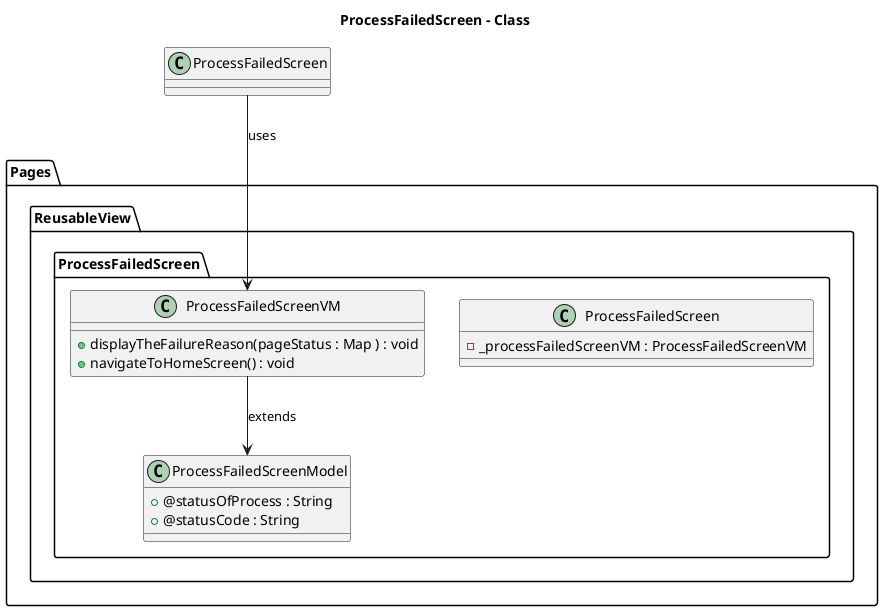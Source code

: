 @startuml ProcessFailedScreen - Class 
title ProcessFailedScreen - Class 
package Pages{
    package ReusableView{
        package ProcessFailedScreen{
            class ProcessFailedScreen{
                - _processFailedScreenVM : ProcessFailedScreenVM
            }
            class ProcessFailedScreenVM{
                + displayTheFailureReason(pageStatus : Map ) : void 
                + navigateToHomeScreen() : void 
            }
            class ProcessFailedScreenModel{
                + @statusOfProcess : String 
                + @statusCode : String
            }
        }
    }
}
ProcessFailedScreen --> ProcessFailedScreenVM : uses 
ProcessFailedScreenVM --> ProcessFailedScreenModel : extends 

@enduml